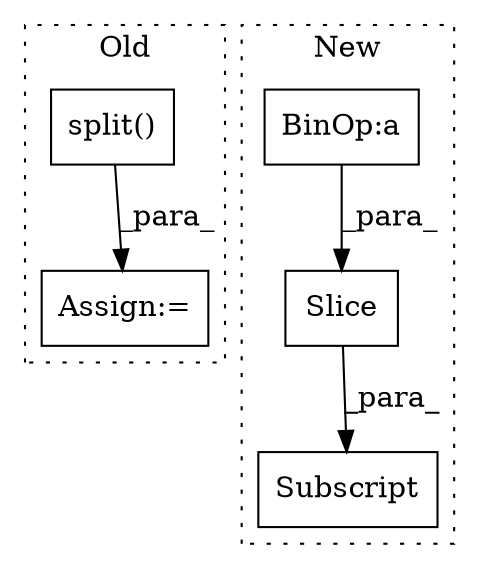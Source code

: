 digraph G {
subgraph cluster0 {
1 [label="split()" a="75" s="1003,1047" l="41,1" shape="box"];
4 [label="Assign:=" a="68" s="996" l="3" shape="box"];
label = "Old";
style="dotted";
}
subgraph cluster1 {
2 [label="Slice" a="80" s="1186" l="15" shape="box"];
3 [label="BinOp:a" a="82" s="1190" l="3" shape="box"];
5 [label="Subscript" a="63" s="1177,0" l="25,0" shape="box"];
label = "New";
style="dotted";
}
1 -> 4 [label="_para_"];
2 -> 5 [label="_para_"];
3 -> 2 [label="_para_"];
}